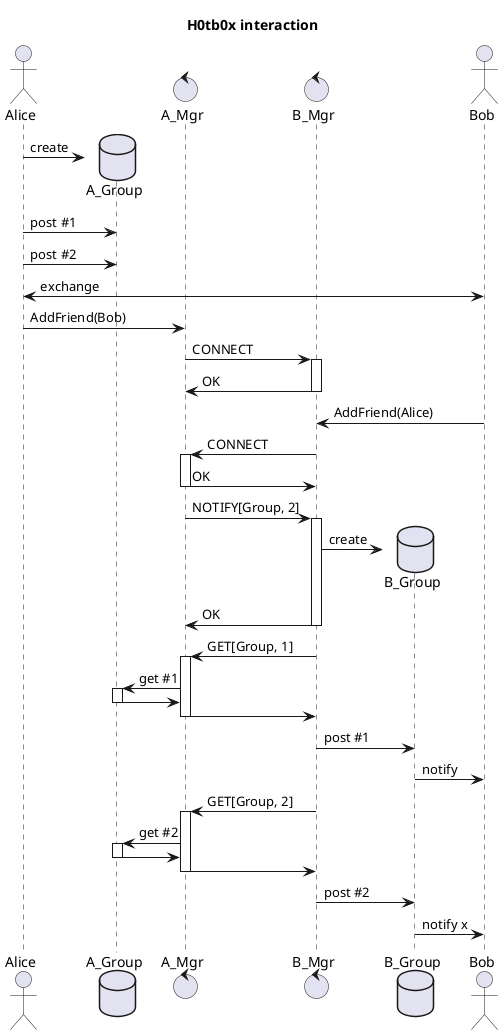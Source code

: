 @startuml

title H0tb0x interaction

actor Alice
database A_Group
control A_Mgr
control B_Mgr
database B_Group
actor Bob

create A_Group
Alice -> A_Group: create
Alice -> A_Group: post #1
Alice -> A_Group: post #2

Alice <-> Bob: exchange
Alice -> A_Mgr: AddFriend(Bob)

A_Mgr -> B_Mgr: CONNECT
activate B_Mgr
A_Mgr <- B_Mgr: OK
deactivate B_Mgr

Bob -> B_Mgr: AddFriend(Alice)
A_Mgr <- B_Mgr: CONNECT
activate A_Mgr
A_Mgr -> B_Mgr: OK
deactivate A_Mgr

A_Mgr -> B_Mgr: NOTIFY[Group, 2]
activate B_Mgr
create B_Group
B_Mgr -> B_Group: create
A_Mgr <- B_Mgr: OK
deactivate B_Mgr

A_Mgr <- B_Mgr: GET[Group, 1]
activate A_Mgr
A_Group <- A_Mgr: get #1
activate A_Group
A_Group -> A_Mgr
deactivate A_Group
A_Mgr -> B_Mgr
deactivate A_Mgr
B_Mgr -> B_Group: post #1
B_Group -> Bob: notify

A_Mgr <- B_Mgr: GET[Group, 2]
activate A_Mgr
A_Group <- A_Mgr: get #2
activate A_Group
A_Group -> A_Mgr
deactivate A_Group
A_Mgr -> B_Mgr
deactivate A_Mgr
B_Mgr -> B_Group: post #2
B_Group -> Bob: notify x

@enduml
